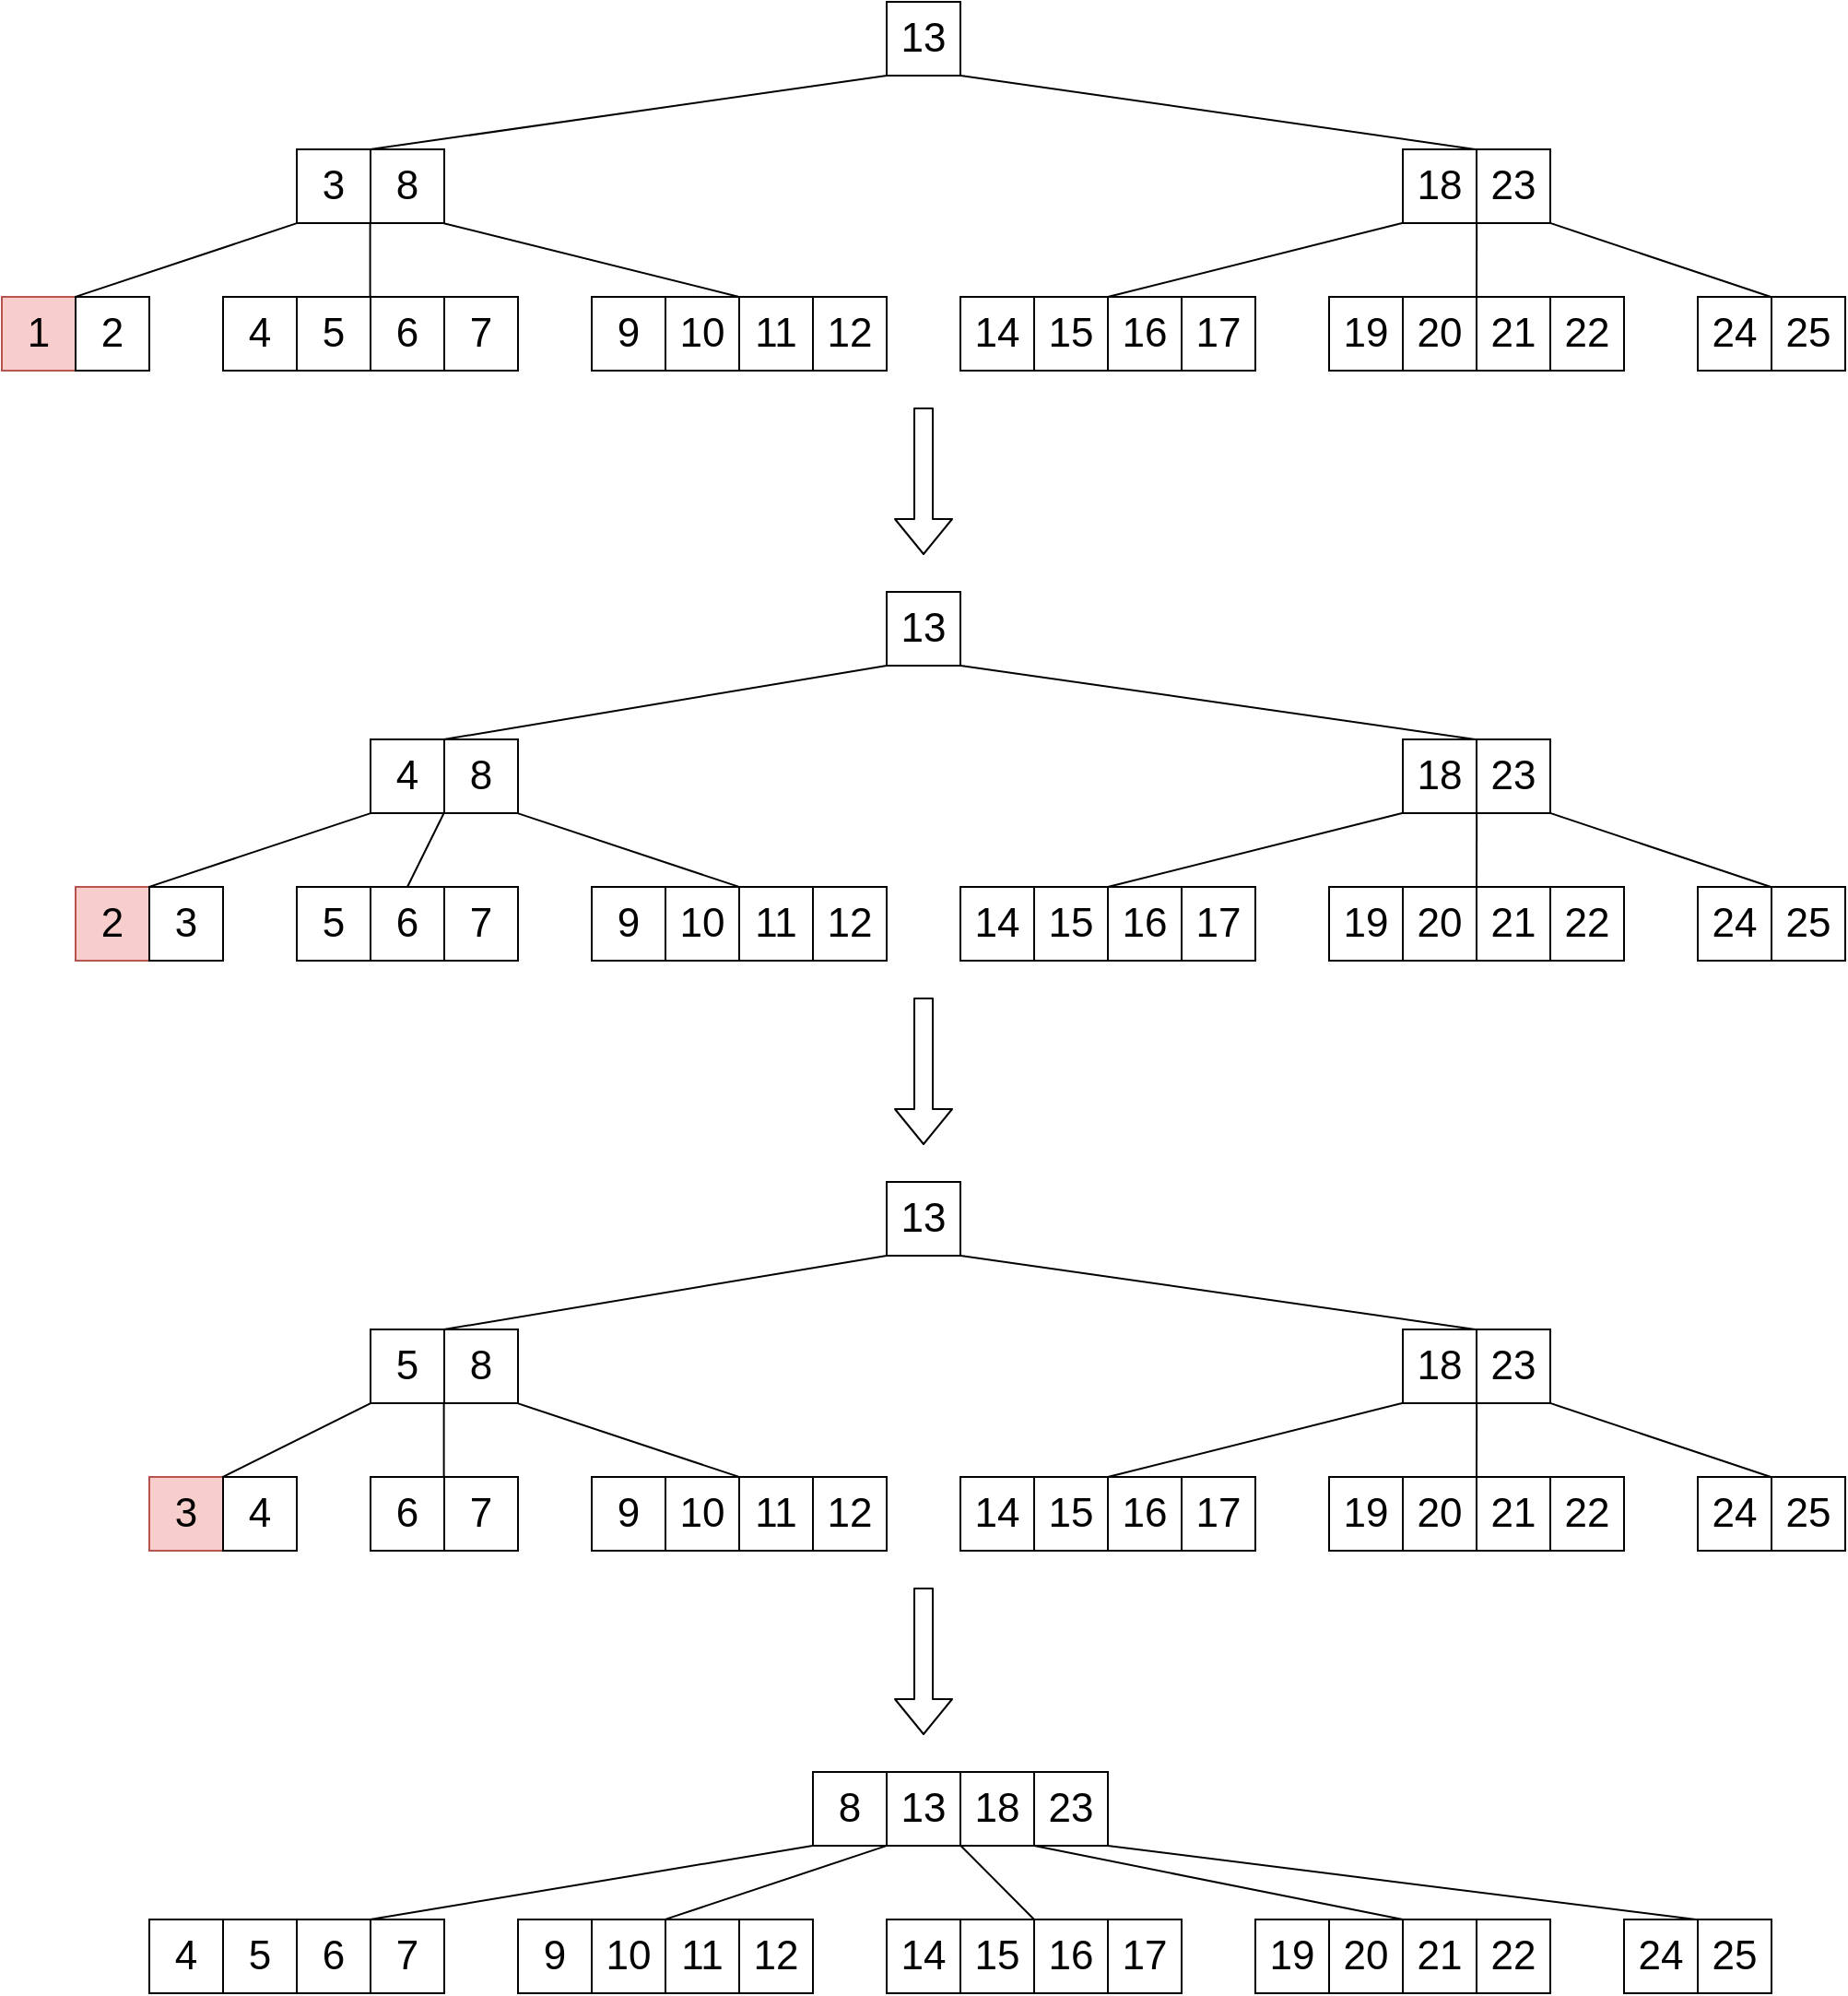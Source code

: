 <mxfile version="11.1.1" type="device"><diagram id="xiesb4GtusXQxuxbEkcg" name="第 1 页"><mxGraphModel dx="2844" dy="1668" grid="1" gridSize="10" guides="1" tooltips="1" connect="1" arrows="1" fold="1" page="1" pageScale="1" pageWidth="827" pageHeight="1169" math="0" shadow="0"><root><mxCell id="0"/><mxCell id="1" parent="0"/><mxCell id="ZgtNFw46YQcnRpKmjRMJ-2" value="13" style="whiteSpace=wrap;html=1;aspect=fixed;fontSize=22;" parent="1" vertex="1"><mxGeometry x="520" y="40" width="40" height="40" as="geometry"/></mxCell><mxCell id="ZgtNFw46YQcnRpKmjRMJ-5" value="3" style="whiteSpace=wrap;html=1;aspect=fixed;fontSize=22;" parent="1" vertex="1"><mxGeometry x="200" y="120" width="40" height="40" as="geometry"/></mxCell><mxCell id="ZgtNFw46YQcnRpKmjRMJ-6" value="8" style="whiteSpace=wrap;html=1;aspect=fixed;fontSize=22;" parent="1" vertex="1"><mxGeometry x="240" y="120" width="40" height="40" as="geometry"/></mxCell><mxCell id="ZgtNFw46YQcnRpKmjRMJ-7" value="18" style="whiteSpace=wrap;html=1;aspect=fixed;fontSize=22;" parent="1" vertex="1"><mxGeometry x="800" y="120" width="40" height="40" as="geometry"/></mxCell><mxCell id="ZgtNFw46YQcnRpKmjRMJ-8" value="23" style="whiteSpace=wrap;html=1;aspect=fixed;fontSize=22;" parent="1" vertex="1"><mxGeometry x="840" y="120" width="40" height="40" as="geometry"/></mxCell><mxCell id="ZgtNFw46YQcnRpKmjRMJ-9" value="1" style="whiteSpace=wrap;html=1;aspect=fixed;fontSize=22;fillColor=#f8cecc;strokeColor=#b85450;" parent="1" vertex="1"><mxGeometry x="40" y="200" width="40" height="40" as="geometry"/></mxCell><mxCell id="ZgtNFw46YQcnRpKmjRMJ-10" value="2" style="whiteSpace=wrap;html=1;aspect=fixed;fontSize=22;" parent="1" vertex="1"><mxGeometry x="80" y="200" width="40" height="40" as="geometry"/></mxCell><mxCell id="ZgtNFw46YQcnRpKmjRMJ-11" value="4" style="whiteSpace=wrap;html=1;aspect=fixed;fontSize=22;" parent="1" vertex="1"><mxGeometry x="160" y="200" width="40" height="40" as="geometry"/></mxCell><mxCell id="ZgtNFw46YQcnRpKmjRMJ-12" value="5" style="whiteSpace=wrap;html=1;aspect=fixed;fontSize=22;" parent="1" vertex="1"><mxGeometry x="200" y="200" width="40" height="40" as="geometry"/></mxCell><mxCell id="ZgtNFw46YQcnRpKmjRMJ-13" value="6" style="whiteSpace=wrap;html=1;aspect=fixed;fontSize=22;" parent="1" vertex="1"><mxGeometry x="240" y="200" width="40" height="40" as="geometry"/></mxCell><mxCell id="ZgtNFw46YQcnRpKmjRMJ-14" value="7" style="whiteSpace=wrap;html=1;aspect=fixed;fontSize=22;" parent="1" vertex="1"><mxGeometry x="280" y="200" width="40" height="40" as="geometry"/></mxCell><mxCell id="ZgtNFw46YQcnRpKmjRMJ-15" value="9" style="whiteSpace=wrap;html=1;aspect=fixed;fontSize=22;" parent="1" vertex="1"><mxGeometry x="360" y="200" width="40" height="40" as="geometry"/></mxCell><mxCell id="ZgtNFw46YQcnRpKmjRMJ-16" value="10" style="whiteSpace=wrap;html=1;aspect=fixed;fontSize=22;" parent="1" vertex="1"><mxGeometry x="400" y="200" width="40" height="40" as="geometry"/></mxCell><mxCell id="ZgtNFw46YQcnRpKmjRMJ-17" value="11" style="whiteSpace=wrap;html=1;aspect=fixed;fontSize=22;" parent="1" vertex="1"><mxGeometry x="440" y="200" width="40" height="40" as="geometry"/></mxCell><mxCell id="ZgtNFw46YQcnRpKmjRMJ-18" value="12" style="whiteSpace=wrap;html=1;aspect=fixed;fontSize=22;" parent="1" vertex="1"><mxGeometry x="480" y="200" width="40" height="40" as="geometry"/></mxCell><mxCell id="ZgtNFw46YQcnRpKmjRMJ-19" value="14" style="whiteSpace=wrap;html=1;aspect=fixed;fontSize=22;" parent="1" vertex="1"><mxGeometry x="560" y="200" width="40" height="40" as="geometry"/></mxCell><mxCell id="ZgtNFw46YQcnRpKmjRMJ-20" value="15" style="whiteSpace=wrap;html=1;aspect=fixed;fontSize=22;" parent="1" vertex="1"><mxGeometry x="600" y="200" width="40" height="40" as="geometry"/></mxCell><mxCell id="ZgtNFw46YQcnRpKmjRMJ-21" value="16" style="whiteSpace=wrap;html=1;aspect=fixed;fontSize=22;" parent="1" vertex="1"><mxGeometry x="640" y="200" width="40" height="40" as="geometry"/></mxCell><mxCell id="ZgtNFw46YQcnRpKmjRMJ-22" value="17" style="whiteSpace=wrap;html=1;aspect=fixed;fontSize=22;" parent="1" vertex="1"><mxGeometry x="680" y="200" width="40" height="40" as="geometry"/></mxCell><mxCell id="ZgtNFw46YQcnRpKmjRMJ-23" value="19" style="whiteSpace=wrap;html=1;aspect=fixed;fontSize=22;" parent="1" vertex="1"><mxGeometry x="760" y="200" width="40" height="40" as="geometry"/></mxCell><mxCell id="ZgtNFw46YQcnRpKmjRMJ-24" value="20" style="whiteSpace=wrap;html=1;aspect=fixed;fontSize=22;" parent="1" vertex="1"><mxGeometry x="800" y="200" width="40" height="40" as="geometry"/></mxCell><mxCell id="ZgtNFw46YQcnRpKmjRMJ-25" value="21" style="whiteSpace=wrap;html=1;aspect=fixed;fontSize=22;" parent="1" vertex="1"><mxGeometry x="840" y="200" width="40" height="40" as="geometry"/></mxCell><mxCell id="ZgtNFw46YQcnRpKmjRMJ-26" value="22" style="whiteSpace=wrap;html=1;aspect=fixed;fontSize=22;" parent="1" vertex="1"><mxGeometry x="880" y="200" width="40" height="40" as="geometry"/></mxCell><mxCell id="ZgtNFw46YQcnRpKmjRMJ-27" value="24" style="whiteSpace=wrap;html=1;aspect=fixed;fontSize=22;" parent="1" vertex="1"><mxGeometry x="960" y="200" width="40" height="40" as="geometry"/></mxCell><mxCell id="ZgtNFw46YQcnRpKmjRMJ-28" value="25" style="whiteSpace=wrap;html=1;aspect=fixed;fontSize=22;" parent="1" vertex="1"><mxGeometry x="1000" y="200" width="40" height="40" as="geometry"/></mxCell><mxCell id="ZgtNFw46YQcnRpKmjRMJ-29" value="" style="endArrow=none;html=1;fontSize=22;exitX=0;exitY=-0.002;exitDx=0;exitDy=0;exitPerimeter=0;entryX=0;entryY=1.002;entryDx=0;entryDy=0;entryPerimeter=0;" parent="1" source="ZgtNFw46YQcnRpKmjRMJ-10" target="ZgtNFw46YQcnRpKmjRMJ-5" edge="1"><mxGeometry width="50" height="50" relative="1" as="geometry"><mxPoint x="40" y="310" as="sourcePoint"/><mxPoint x="200" y="170" as="targetPoint"/></mxGeometry></mxCell><mxCell id="ZgtNFw46YQcnRpKmjRMJ-30" value="" style="endArrow=none;html=1;fontSize=22;entryX=-0.005;entryY=1;entryDx=0;entryDy=0;entryPerimeter=0;exitX=0.995;exitY=0;exitDx=0;exitDy=0;exitPerimeter=0;" parent="1" source="ZgtNFw46YQcnRpKmjRMJ-12" target="ZgtNFw46YQcnRpKmjRMJ-6" edge="1"><mxGeometry width="50" height="50" relative="1" as="geometry"><mxPoint x="240" y="190" as="sourcePoint"/><mxPoint x="241" y="170" as="targetPoint"/></mxGeometry></mxCell><mxCell id="ZgtNFw46YQcnRpKmjRMJ-31" value="" style="endArrow=none;html=1;fontSize=22;entryX=0.995;entryY=1.002;entryDx=0;entryDy=0;entryPerimeter=0;exitX=-0.003;exitY=-0.001;exitDx=0;exitDy=0;exitPerimeter=0;" parent="1" source="ZgtNFw46YQcnRpKmjRMJ-17" target="ZgtNFw46YQcnRpKmjRMJ-6" edge="1"><mxGeometry width="50" height="50" relative="1" as="geometry"><mxPoint x="420" y="190" as="sourcePoint"/><mxPoint x="249.8" y="170" as="targetPoint"/></mxGeometry></mxCell><mxCell id="ZgtNFw46YQcnRpKmjRMJ-32" value="" style="endArrow=none;html=1;fontSize=22;entryX=0;entryY=0;entryDx=0;entryDy=0;entryPerimeter=0;exitX=0.002;exitY=0.996;exitDx=0;exitDy=0;exitPerimeter=0;" parent="1" source="ZgtNFw46YQcnRpKmjRMJ-7" target="ZgtNFw46YQcnRpKmjRMJ-21" edge="1"><mxGeometry width="50" height="50" relative="1" as="geometry"><mxPoint x="789.88" y="169.96" as="sourcePoint"/><mxPoint x="629.8" y="130.08" as="targetPoint"/></mxGeometry></mxCell><mxCell id="ZgtNFw46YQcnRpKmjRMJ-33" value="" style="endArrow=none;html=1;fontSize=22;exitX=0.002;exitY=1.001;exitDx=0;exitDy=0;exitPerimeter=0;entryX=0;entryY=0;entryDx=0;entryDy=0;entryPerimeter=0;" parent="1" source="ZgtNFw46YQcnRpKmjRMJ-8" target="ZgtNFw46YQcnRpKmjRMJ-25" edge="1"><mxGeometry width="50" height="50" relative="1" as="geometry"><mxPoint x="810.08" y="169.84" as="sourcePoint"/><mxPoint x="840" y="190" as="targetPoint"/></mxGeometry></mxCell><mxCell id="ZgtNFw46YQcnRpKmjRMJ-34" value="" style="endArrow=none;html=1;fontSize=22;exitX=0.997;exitY=0.999;exitDx=0;exitDy=0;exitPerimeter=0;entryX=0;entryY=0.004;entryDx=0;entryDy=0;entryPerimeter=0;" parent="1" source="ZgtNFw46YQcnRpKmjRMJ-8" target="ZgtNFw46YQcnRpKmjRMJ-28" edge="1"><mxGeometry width="50" height="50" relative="1" as="geometry"><mxPoint x="850.08" y="170.04" as="sourcePoint"/><mxPoint x="850" y="210" as="targetPoint"/></mxGeometry></mxCell><mxCell id="ZgtNFw46YQcnRpKmjRMJ-35" value="" style="endArrow=none;html=1;fontSize=22;exitX=0;exitY=1;exitDx=0;exitDy=0;exitPerimeter=0;entryX=0.995;entryY=0.001;entryDx=0;entryDy=0;entryPerimeter=0;" parent="1" source="ZgtNFw46YQcnRpKmjRMJ-2" target="ZgtNFw46YQcnRpKmjRMJ-5" edge="1"><mxGeometry width="50" height="50" relative="1" as="geometry"><mxPoint x="449.88" y="209.96" as="sourcePoint"/><mxPoint x="289.8" y="170.08" as="targetPoint"/></mxGeometry></mxCell><mxCell id="ZgtNFw46YQcnRpKmjRMJ-36" value="" style="endArrow=none;html=1;fontSize=22;exitX=1.003;exitY=0.999;exitDx=0;exitDy=0;exitPerimeter=0;entryX=0.002;entryY=0.002;entryDx=0;entryDy=0;entryPerimeter=0;" parent="1" source="ZgtNFw46YQcnRpKmjRMJ-2" target="ZgtNFw46YQcnRpKmjRMJ-8" edge="1"><mxGeometry width="50" height="50" relative="1" as="geometry"><mxPoint x="558" y="90" as="sourcePoint"/><mxPoint x="830" y="110" as="targetPoint"/></mxGeometry></mxCell><mxCell id="-k4j3SsSm9F_CKxXc0pG-1" value="" style="shape=flexArrow;endArrow=classic;html=1;" edge="1" parent="1"><mxGeometry width="50" height="50" relative="1" as="geometry"><mxPoint x="540" y="260" as="sourcePoint"/><mxPoint x="540" y="340" as="targetPoint"/></mxGeometry></mxCell><mxCell id="-k4j3SsSm9F_CKxXc0pG-2" value="13" style="whiteSpace=wrap;html=1;aspect=fixed;fontSize=22;" vertex="1" parent="1"><mxGeometry x="520" y="360" width="40" height="40" as="geometry"/></mxCell><mxCell id="-k4j3SsSm9F_CKxXc0pG-3" value="4" style="whiteSpace=wrap;html=1;aspect=fixed;fontSize=22;" vertex="1" parent="1"><mxGeometry x="240" y="440" width="40" height="40" as="geometry"/></mxCell><mxCell id="-k4j3SsSm9F_CKxXc0pG-4" value="8" style="whiteSpace=wrap;html=1;aspect=fixed;fontSize=22;" vertex="1" parent="1"><mxGeometry x="280" y="440" width="40" height="40" as="geometry"/></mxCell><mxCell id="-k4j3SsSm9F_CKxXc0pG-5" value="18" style="whiteSpace=wrap;html=1;aspect=fixed;fontSize=22;" vertex="1" parent="1"><mxGeometry x="800" y="440" width="40" height="40" as="geometry"/></mxCell><mxCell id="-k4j3SsSm9F_CKxXc0pG-6" value="23" style="whiteSpace=wrap;html=1;aspect=fixed;fontSize=22;" vertex="1" parent="1"><mxGeometry x="840" y="440" width="40" height="40" as="geometry"/></mxCell><mxCell id="-k4j3SsSm9F_CKxXc0pG-7" value="2" style="whiteSpace=wrap;html=1;aspect=fixed;fontSize=22;fillColor=#f8cecc;strokeColor=#b85450;" vertex="1" parent="1"><mxGeometry x="80" y="520" width="40" height="40" as="geometry"/></mxCell><mxCell id="-k4j3SsSm9F_CKxXc0pG-8" value="3" style="whiteSpace=wrap;html=1;aspect=fixed;fontSize=22;" vertex="1" parent="1"><mxGeometry x="120" y="520" width="40" height="40" as="geometry"/></mxCell><mxCell id="-k4j3SsSm9F_CKxXc0pG-10" value="5" style="whiteSpace=wrap;html=1;aspect=fixed;fontSize=22;" vertex="1" parent="1"><mxGeometry x="200" y="520" width="40" height="40" as="geometry"/></mxCell><mxCell id="-k4j3SsSm9F_CKxXc0pG-11" value="6" style="whiteSpace=wrap;html=1;aspect=fixed;fontSize=22;" vertex="1" parent="1"><mxGeometry x="240" y="520" width="40" height="40" as="geometry"/></mxCell><mxCell id="-k4j3SsSm9F_CKxXc0pG-12" value="7" style="whiteSpace=wrap;html=1;aspect=fixed;fontSize=22;" vertex="1" parent="1"><mxGeometry x="280" y="520" width="40" height="40" as="geometry"/></mxCell><mxCell id="-k4j3SsSm9F_CKxXc0pG-13" value="9" style="whiteSpace=wrap;html=1;aspect=fixed;fontSize=22;" vertex="1" parent="1"><mxGeometry x="360" y="520" width="40" height="40" as="geometry"/></mxCell><mxCell id="-k4j3SsSm9F_CKxXc0pG-14" value="10" style="whiteSpace=wrap;html=1;aspect=fixed;fontSize=22;" vertex="1" parent="1"><mxGeometry x="400" y="520" width="40" height="40" as="geometry"/></mxCell><mxCell id="-k4j3SsSm9F_CKxXc0pG-15" value="11" style="whiteSpace=wrap;html=1;aspect=fixed;fontSize=22;" vertex="1" parent="1"><mxGeometry x="440" y="520" width="40" height="40" as="geometry"/></mxCell><mxCell id="-k4j3SsSm9F_CKxXc0pG-16" value="12" style="whiteSpace=wrap;html=1;aspect=fixed;fontSize=22;" vertex="1" parent="1"><mxGeometry x="480" y="520" width="40" height="40" as="geometry"/></mxCell><mxCell id="-k4j3SsSm9F_CKxXc0pG-17" value="14" style="whiteSpace=wrap;html=1;aspect=fixed;fontSize=22;" vertex="1" parent="1"><mxGeometry x="560" y="520" width="40" height="40" as="geometry"/></mxCell><mxCell id="-k4j3SsSm9F_CKxXc0pG-18" value="15" style="whiteSpace=wrap;html=1;aspect=fixed;fontSize=22;" vertex="1" parent="1"><mxGeometry x="600" y="520" width="40" height="40" as="geometry"/></mxCell><mxCell id="-k4j3SsSm9F_CKxXc0pG-19" value="16" style="whiteSpace=wrap;html=1;aspect=fixed;fontSize=22;" vertex="1" parent="1"><mxGeometry x="640" y="520" width="40" height="40" as="geometry"/></mxCell><mxCell id="-k4j3SsSm9F_CKxXc0pG-20" value="17" style="whiteSpace=wrap;html=1;aspect=fixed;fontSize=22;" vertex="1" parent="1"><mxGeometry x="680" y="520" width="40" height="40" as="geometry"/></mxCell><mxCell id="-k4j3SsSm9F_CKxXc0pG-21" value="19" style="whiteSpace=wrap;html=1;aspect=fixed;fontSize=22;" vertex="1" parent="1"><mxGeometry x="760" y="520" width="40" height="40" as="geometry"/></mxCell><mxCell id="-k4j3SsSm9F_CKxXc0pG-22" value="20" style="whiteSpace=wrap;html=1;aspect=fixed;fontSize=22;" vertex="1" parent="1"><mxGeometry x="800" y="520" width="40" height="40" as="geometry"/></mxCell><mxCell id="-k4j3SsSm9F_CKxXc0pG-23" value="21" style="whiteSpace=wrap;html=1;aspect=fixed;fontSize=22;" vertex="1" parent="1"><mxGeometry x="840" y="520" width="40" height="40" as="geometry"/></mxCell><mxCell id="-k4j3SsSm9F_CKxXc0pG-24" value="22" style="whiteSpace=wrap;html=1;aspect=fixed;fontSize=22;" vertex="1" parent="1"><mxGeometry x="880" y="520" width="40" height="40" as="geometry"/></mxCell><mxCell id="-k4j3SsSm9F_CKxXc0pG-25" value="24" style="whiteSpace=wrap;html=1;aspect=fixed;fontSize=22;" vertex="1" parent="1"><mxGeometry x="960" y="520" width="40" height="40" as="geometry"/></mxCell><mxCell id="-k4j3SsSm9F_CKxXc0pG-26" value="25" style="whiteSpace=wrap;html=1;aspect=fixed;fontSize=22;" vertex="1" parent="1"><mxGeometry x="1000" y="520" width="40" height="40" as="geometry"/></mxCell><mxCell id="-k4j3SsSm9F_CKxXc0pG-27" value="" style="endArrow=none;html=1;fontSize=22;exitX=0;exitY=-0.002;exitDx=0;exitDy=0;exitPerimeter=0;entryX=0;entryY=1.002;entryDx=0;entryDy=0;entryPerimeter=0;" edge="1" source="-k4j3SsSm9F_CKxXc0pG-8" target="-k4j3SsSm9F_CKxXc0pG-3" parent="1"><mxGeometry width="50" height="50" relative="1" as="geometry"><mxPoint x="80" y="630" as="sourcePoint"/><mxPoint x="240" y="490" as="targetPoint"/></mxGeometry></mxCell><mxCell id="-k4j3SsSm9F_CKxXc0pG-28" value="" style="endArrow=none;html=1;fontSize=22;entryX=-0.005;entryY=1;entryDx=0;entryDy=0;entryPerimeter=0;exitX=0.5;exitY=0;exitDx=0;exitDy=0;" edge="1" source="-k4j3SsSm9F_CKxXc0pG-11" target="-k4j3SsSm9F_CKxXc0pG-4" parent="1"><mxGeometry width="50" height="50" relative="1" as="geometry"><mxPoint x="280" y="510" as="sourcePoint"/><mxPoint x="281" y="490" as="targetPoint"/></mxGeometry></mxCell><mxCell id="-k4j3SsSm9F_CKxXc0pG-29" value="" style="endArrow=none;html=1;fontSize=22;entryX=0.995;entryY=1.002;entryDx=0;entryDy=0;entryPerimeter=0;exitX=-0.003;exitY=-0.001;exitDx=0;exitDy=0;exitPerimeter=0;" edge="1" source="-k4j3SsSm9F_CKxXc0pG-15" target="-k4j3SsSm9F_CKxXc0pG-4" parent="1"><mxGeometry width="50" height="50" relative="1" as="geometry"><mxPoint x="460" y="510" as="sourcePoint"/><mxPoint x="289.8" y="490" as="targetPoint"/></mxGeometry></mxCell><mxCell id="-k4j3SsSm9F_CKxXc0pG-30" value="" style="endArrow=none;html=1;fontSize=22;entryX=0;entryY=0;entryDx=0;entryDy=0;entryPerimeter=0;exitX=0.002;exitY=0.996;exitDx=0;exitDy=0;exitPerimeter=0;" edge="1" source="-k4j3SsSm9F_CKxXc0pG-5" target="-k4j3SsSm9F_CKxXc0pG-19" parent="1"><mxGeometry width="50" height="50" relative="1" as="geometry"><mxPoint x="789.88" y="489.96" as="sourcePoint"/><mxPoint x="629.8" y="450.08" as="targetPoint"/></mxGeometry></mxCell><mxCell id="-k4j3SsSm9F_CKxXc0pG-31" value="" style="endArrow=none;html=1;fontSize=22;exitX=0.002;exitY=1.001;exitDx=0;exitDy=0;exitPerimeter=0;entryX=0;entryY=0;entryDx=0;entryDy=0;entryPerimeter=0;" edge="1" source="-k4j3SsSm9F_CKxXc0pG-6" target="-k4j3SsSm9F_CKxXc0pG-23" parent="1"><mxGeometry width="50" height="50" relative="1" as="geometry"><mxPoint x="810.08" y="489.84" as="sourcePoint"/><mxPoint x="840" y="510" as="targetPoint"/></mxGeometry></mxCell><mxCell id="-k4j3SsSm9F_CKxXc0pG-32" value="" style="endArrow=none;html=1;fontSize=22;exitX=0.997;exitY=0.999;exitDx=0;exitDy=0;exitPerimeter=0;entryX=0;entryY=0.004;entryDx=0;entryDy=0;entryPerimeter=0;" edge="1" source="-k4j3SsSm9F_CKxXc0pG-6" target="-k4j3SsSm9F_CKxXc0pG-26" parent="1"><mxGeometry width="50" height="50" relative="1" as="geometry"><mxPoint x="850.08" y="490.04" as="sourcePoint"/><mxPoint x="850" y="530" as="targetPoint"/></mxGeometry></mxCell><mxCell id="-k4j3SsSm9F_CKxXc0pG-33" value="" style="endArrow=none;html=1;fontSize=22;exitX=0;exitY=1;exitDx=0;exitDy=0;exitPerimeter=0;entryX=0.995;entryY=0.001;entryDx=0;entryDy=0;entryPerimeter=0;" edge="1" source="-k4j3SsSm9F_CKxXc0pG-2" target="-k4j3SsSm9F_CKxXc0pG-3" parent="1"><mxGeometry width="50" height="50" relative="1" as="geometry"><mxPoint x="449.88" y="529.96" as="sourcePoint"/><mxPoint x="289.8" y="490.08" as="targetPoint"/></mxGeometry></mxCell><mxCell id="-k4j3SsSm9F_CKxXc0pG-34" value="" style="endArrow=none;html=1;fontSize=22;exitX=1.003;exitY=0.999;exitDx=0;exitDy=0;exitPerimeter=0;entryX=0.002;entryY=0.002;entryDx=0;entryDy=0;entryPerimeter=0;" edge="1" source="-k4j3SsSm9F_CKxXc0pG-2" target="-k4j3SsSm9F_CKxXc0pG-6" parent="1"><mxGeometry width="50" height="50" relative="1" as="geometry"><mxPoint x="558" y="410" as="sourcePoint"/><mxPoint x="830" y="430" as="targetPoint"/></mxGeometry></mxCell><mxCell id="-k4j3SsSm9F_CKxXc0pG-36" value="" style="shape=flexArrow;endArrow=classic;html=1;" edge="1" parent="1"><mxGeometry width="50" height="50" relative="1" as="geometry"><mxPoint x="540" y="580" as="sourcePoint"/><mxPoint x="540" y="660" as="targetPoint"/></mxGeometry></mxCell><mxCell id="-k4j3SsSm9F_CKxXc0pG-37" value="13" style="whiteSpace=wrap;html=1;aspect=fixed;fontSize=22;" vertex="1" parent="1"><mxGeometry x="520" y="680" width="40" height="40" as="geometry"/></mxCell><mxCell id="-k4j3SsSm9F_CKxXc0pG-38" value="5" style="whiteSpace=wrap;html=1;aspect=fixed;fontSize=22;" vertex="1" parent="1"><mxGeometry x="240" y="760" width="40" height="40" as="geometry"/></mxCell><mxCell id="-k4j3SsSm9F_CKxXc0pG-39" value="8" style="whiteSpace=wrap;html=1;aspect=fixed;fontSize=22;" vertex="1" parent="1"><mxGeometry x="280" y="760" width="40" height="40" as="geometry"/></mxCell><mxCell id="-k4j3SsSm9F_CKxXc0pG-40" value="18" style="whiteSpace=wrap;html=1;aspect=fixed;fontSize=22;" vertex="1" parent="1"><mxGeometry x="800" y="760" width="40" height="40" as="geometry"/></mxCell><mxCell id="-k4j3SsSm9F_CKxXc0pG-41" value="23" style="whiteSpace=wrap;html=1;aspect=fixed;fontSize=22;" vertex="1" parent="1"><mxGeometry x="840" y="760" width="40" height="40" as="geometry"/></mxCell><mxCell id="-k4j3SsSm9F_CKxXc0pG-42" value="3" style="whiteSpace=wrap;html=1;aspect=fixed;fontSize=22;fillColor=#f8cecc;strokeColor=#b85450;" vertex="1" parent="1"><mxGeometry x="120" y="840" width="40" height="40" as="geometry"/></mxCell><mxCell id="-k4j3SsSm9F_CKxXc0pG-43" value="4" style="whiteSpace=wrap;html=1;aspect=fixed;fontSize=22;" vertex="1" parent="1"><mxGeometry x="160" y="840" width="40" height="40" as="geometry"/></mxCell><mxCell id="-k4j3SsSm9F_CKxXc0pG-45" value="6" style="whiteSpace=wrap;html=1;aspect=fixed;fontSize=22;" vertex="1" parent="1"><mxGeometry x="240" y="840" width="40" height="40" as="geometry"/></mxCell><mxCell id="-k4j3SsSm9F_CKxXc0pG-46" value="7" style="whiteSpace=wrap;html=1;aspect=fixed;fontSize=22;" vertex="1" parent="1"><mxGeometry x="280" y="840" width="40" height="40" as="geometry"/></mxCell><mxCell id="-k4j3SsSm9F_CKxXc0pG-47" value="9" style="whiteSpace=wrap;html=1;aspect=fixed;fontSize=22;" vertex="1" parent="1"><mxGeometry x="360" y="840" width="40" height="40" as="geometry"/></mxCell><mxCell id="-k4j3SsSm9F_CKxXc0pG-48" value="10" style="whiteSpace=wrap;html=1;aspect=fixed;fontSize=22;" vertex="1" parent="1"><mxGeometry x="400" y="840" width="40" height="40" as="geometry"/></mxCell><mxCell id="-k4j3SsSm9F_CKxXc0pG-49" value="11" style="whiteSpace=wrap;html=1;aspect=fixed;fontSize=22;" vertex="1" parent="1"><mxGeometry x="440" y="840" width="40" height="40" as="geometry"/></mxCell><mxCell id="-k4j3SsSm9F_CKxXc0pG-50" value="12" style="whiteSpace=wrap;html=1;aspect=fixed;fontSize=22;" vertex="1" parent="1"><mxGeometry x="480" y="840" width="40" height="40" as="geometry"/></mxCell><mxCell id="-k4j3SsSm9F_CKxXc0pG-51" value="14" style="whiteSpace=wrap;html=1;aspect=fixed;fontSize=22;" vertex="1" parent="1"><mxGeometry x="560" y="840" width="40" height="40" as="geometry"/></mxCell><mxCell id="-k4j3SsSm9F_CKxXc0pG-52" value="15" style="whiteSpace=wrap;html=1;aspect=fixed;fontSize=22;" vertex="1" parent="1"><mxGeometry x="600" y="840" width="40" height="40" as="geometry"/></mxCell><mxCell id="-k4j3SsSm9F_CKxXc0pG-53" value="16" style="whiteSpace=wrap;html=1;aspect=fixed;fontSize=22;" vertex="1" parent="1"><mxGeometry x="640" y="840" width="40" height="40" as="geometry"/></mxCell><mxCell id="-k4j3SsSm9F_CKxXc0pG-54" value="17" style="whiteSpace=wrap;html=1;aspect=fixed;fontSize=22;" vertex="1" parent="1"><mxGeometry x="680" y="840" width="40" height="40" as="geometry"/></mxCell><mxCell id="-k4j3SsSm9F_CKxXc0pG-55" value="19" style="whiteSpace=wrap;html=1;aspect=fixed;fontSize=22;" vertex="1" parent="1"><mxGeometry x="760" y="840" width="40" height="40" as="geometry"/></mxCell><mxCell id="-k4j3SsSm9F_CKxXc0pG-56" value="20" style="whiteSpace=wrap;html=1;aspect=fixed;fontSize=22;" vertex="1" parent="1"><mxGeometry x="800" y="840" width="40" height="40" as="geometry"/></mxCell><mxCell id="-k4j3SsSm9F_CKxXc0pG-57" value="21" style="whiteSpace=wrap;html=1;aspect=fixed;fontSize=22;" vertex="1" parent="1"><mxGeometry x="840" y="840" width="40" height="40" as="geometry"/></mxCell><mxCell id="-k4j3SsSm9F_CKxXc0pG-58" value="22" style="whiteSpace=wrap;html=1;aspect=fixed;fontSize=22;" vertex="1" parent="1"><mxGeometry x="880" y="840" width="40" height="40" as="geometry"/></mxCell><mxCell id="-k4j3SsSm9F_CKxXc0pG-59" value="24" style="whiteSpace=wrap;html=1;aspect=fixed;fontSize=22;" vertex="1" parent="1"><mxGeometry x="960" y="840" width="40" height="40" as="geometry"/></mxCell><mxCell id="-k4j3SsSm9F_CKxXc0pG-60" value="25" style="whiteSpace=wrap;html=1;aspect=fixed;fontSize=22;" vertex="1" parent="1"><mxGeometry x="1000" y="840" width="40" height="40" as="geometry"/></mxCell><mxCell id="-k4j3SsSm9F_CKxXc0pG-61" value="" style="endArrow=none;html=1;fontSize=22;exitX=0;exitY=-0.002;exitDx=0;exitDy=0;exitPerimeter=0;entryX=0;entryY=1.002;entryDx=0;entryDy=0;entryPerimeter=0;" edge="1" source="-k4j3SsSm9F_CKxXc0pG-43" target="-k4j3SsSm9F_CKxXc0pG-38" parent="1"><mxGeometry width="50" height="50" relative="1" as="geometry"><mxPoint x="80" y="950" as="sourcePoint"/><mxPoint x="240" y="810" as="targetPoint"/></mxGeometry></mxCell><mxCell id="-k4j3SsSm9F_CKxXc0pG-62" value="" style="endArrow=none;html=1;fontSize=22;entryX=-0.005;entryY=1;entryDx=0;entryDy=0;entryPerimeter=0;exitX=0.995;exitY=0;exitDx=0;exitDy=0;exitPerimeter=0;" edge="1" source="-k4j3SsSm9F_CKxXc0pG-45" target="-k4j3SsSm9F_CKxXc0pG-39" parent="1"><mxGeometry width="50" height="50" relative="1" as="geometry"><mxPoint x="280" y="830" as="sourcePoint"/><mxPoint x="281" y="810" as="targetPoint"/></mxGeometry></mxCell><mxCell id="-k4j3SsSm9F_CKxXc0pG-63" value="" style="endArrow=none;html=1;fontSize=22;entryX=0.995;entryY=1.002;entryDx=0;entryDy=0;entryPerimeter=0;exitX=-0.003;exitY=-0.001;exitDx=0;exitDy=0;exitPerimeter=0;" edge="1" source="-k4j3SsSm9F_CKxXc0pG-49" target="-k4j3SsSm9F_CKxXc0pG-39" parent="1"><mxGeometry width="50" height="50" relative="1" as="geometry"><mxPoint x="460" y="830" as="sourcePoint"/><mxPoint x="289.8" y="810" as="targetPoint"/></mxGeometry></mxCell><mxCell id="-k4j3SsSm9F_CKxXc0pG-64" value="" style="endArrow=none;html=1;fontSize=22;entryX=0;entryY=0;entryDx=0;entryDy=0;entryPerimeter=0;exitX=0.002;exitY=0.996;exitDx=0;exitDy=0;exitPerimeter=0;" edge="1" source="-k4j3SsSm9F_CKxXc0pG-40" target="-k4j3SsSm9F_CKxXc0pG-53" parent="1"><mxGeometry width="50" height="50" relative="1" as="geometry"><mxPoint x="789.88" y="809.96" as="sourcePoint"/><mxPoint x="629.8" y="770.08" as="targetPoint"/></mxGeometry></mxCell><mxCell id="-k4j3SsSm9F_CKxXc0pG-65" value="" style="endArrow=none;html=1;fontSize=22;exitX=0.002;exitY=1.001;exitDx=0;exitDy=0;exitPerimeter=0;entryX=0;entryY=0;entryDx=0;entryDy=0;entryPerimeter=0;" edge="1" source="-k4j3SsSm9F_CKxXc0pG-41" target="-k4j3SsSm9F_CKxXc0pG-57" parent="1"><mxGeometry width="50" height="50" relative="1" as="geometry"><mxPoint x="810.08" y="809.84" as="sourcePoint"/><mxPoint x="840" y="830" as="targetPoint"/></mxGeometry></mxCell><mxCell id="-k4j3SsSm9F_CKxXc0pG-66" value="" style="endArrow=none;html=1;fontSize=22;exitX=0.997;exitY=0.999;exitDx=0;exitDy=0;exitPerimeter=0;entryX=0;entryY=0.004;entryDx=0;entryDy=0;entryPerimeter=0;" edge="1" source="-k4j3SsSm9F_CKxXc0pG-41" target="-k4j3SsSm9F_CKxXc0pG-60" parent="1"><mxGeometry width="50" height="50" relative="1" as="geometry"><mxPoint x="850.08" y="810.04" as="sourcePoint"/><mxPoint x="850" y="850" as="targetPoint"/></mxGeometry></mxCell><mxCell id="-k4j3SsSm9F_CKxXc0pG-67" value="" style="endArrow=none;html=1;fontSize=22;exitX=0;exitY=1;exitDx=0;exitDy=0;exitPerimeter=0;entryX=0.995;entryY=0.001;entryDx=0;entryDy=0;entryPerimeter=0;" edge="1" source="-k4j3SsSm9F_CKxXc0pG-37" target="-k4j3SsSm9F_CKxXc0pG-38" parent="1"><mxGeometry width="50" height="50" relative="1" as="geometry"><mxPoint x="449.88" y="849.96" as="sourcePoint"/><mxPoint x="289.8" y="810.08" as="targetPoint"/></mxGeometry></mxCell><mxCell id="-k4j3SsSm9F_CKxXc0pG-68" value="" style="endArrow=none;html=1;fontSize=22;exitX=1.003;exitY=0.999;exitDx=0;exitDy=0;exitPerimeter=0;entryX=0.002;entryY=0.002;entryDx=0;entryDy=0;entryPerimeter=0;" edge="1" source="-k4j3SsSm9F_CKxXc0pG-37" target="-k4j3SsSm9F_CKxXc0pG-41" parent="1"><mxGeometry width="50" height="50" relative="1" as="geometry"><mxPoint x="558" y="730" as="sourcePoint"/><mxPoint x="830" y="750" as="targetPoint"/></mxGeometry></mxCell><mxCell id="-k4j3SsSm9F_CKxXc0pG-69" value="" style="shape=flexArrow;endArrow=classic;html=1;" edge="1" parent="1"><mxGeometry width="50" height="50" relative="1" as="geometry"><mxPoint x="540" y="900" as="sourcePoint"/><mxPoint x="540" y="980" as="targetPoint"/></mxGeometry></mxCell><mxCell id="-k4j3SsSm9F_CKxXc0pG-70" value="13" style="whiteSpace=wrap;html=1;aspect=fixed;fontSize=22;" vertex="1" parent="1"><mxGeometry x="520" y="1000" width="40" height="40" as="geometry"/></mxCell><mxCell id="-k4j3SsSm9F_CKxXc0pG-71" value="5" style="whiteSpace=wrap;html=1;aspect=fixed;fontSize=22;" vertex="1" parent="1"><mxGeometry x="160" y="1080" width="40" height="40" as="geometry"/></mxCell><mxCell id="-k4j3SsSm9F_CKxXc0pG-72" value="8" style="whiteSpace=wrap;html=1;aspect=fixed;fontSize=22;" vertex="1" parent="1"><mxGeometry x="480" y="1000" width="40" height="40" as="geometry"/></mxCell><mxCell id="-k4j3SsSm9F_CKxXc0pG-73" value="18" style="whiteSpace=wrap;html=1;aspect=fixed;fontSize=22;" vertex="1" parent="1"><mxGeometry x="560" y="1000" width="40" height="40" as="geometry"/></mxCell><mxCell id="-k4j3SsSm9F_CKxXc0pG-74" value="23" style="whiteSpace=wrap;html=1;aspect=fixed;fontSize=22;" vertex="1" parent="1"><mxGeometry x="600" y="1000" width="40" height="40" as="geometry"/></mxCell><mxCell id="-k4j3SsSm9F_CKxXc0pG-76" value="4" style="whiteSpace=wrap;html=1;aspect=fixed;fontSize=22;" vertex="1" parent="1"><mxGeometry x="120" y="1080" width="40" height="40" as="geometry"/></mxCell><mxCell id="-k4j3SsSm9F_CKxXc0pG-77" value="6" style="whiteSpace=wrap;html=1;aspect=fixed;fontSize=22;" vertex="1" parent="1"><mxGeometry x="200" y="1080" width="40" height="40" as="geometry"/></mxCell><mxCell id="-k4j3SsSm9F_CKxXc0pG-78" value="7" style="whiteSpace=wrap;html=1;aspect=fixed;fontSize=22;" vertex="1" parent="1"><mxGeometry x="240" y="1080" width="40" height="40" as="geometry"/></mxCell><mxCell id="-k4j3SsSm9F_CKxXc0pG-79" value="9" style="whiteSpace=wrap;html=1;aspect=fixed;fontSize=22;" vertex="1" parent="1"><mxGeometry x="320" y="1080" width="40" height="40" as="geometry"/></mxCell><mxCell id="-k4j3SsSm9F_CKxXc0pG-80" value="10" style="whiteSpace=wrap;html=1;aspect=fixed;fontSize=22;" vertex="1" parent="1"><mxGeometry x="360" y="1080" width="40" height="40" as="geometry"/></mxCell><mxCell id="-k4j3SsSm9F_CKxXc0pG-81" value="11" style="whiteSpace=wrap;html=1;aspect=fixed;fontSize=22;" vertex="1" parent="1"><mxGeometry x="400" y="1080" width="40" height="40" as="geometry"/></mxCell><mxCell id="-k4j3SsSm9F_CKxXc0pG-82" value="12" style="whiteSpace=wrap;html=1;aspect=fixed;fontSize=22;" vertex="1" parent="1"><mxGeometry x="440" y="1080" width="40" height="40" as="geometry"/></mxCell><mxCell id="-k4j3SsSm9F_CKxXc0pG-83" value="14" style="whiteSpace=wrap;html=1;aspect=fixed;fontSize=22;" vertex="1" parent="1"><mxGeometry x="520" y="1080" width="40" height="40" as="geometry"/></mxCell><mxCell id="-k4j3SsSm9F_CKxXc0pG-84" value="15" style="whiteSpace=wrap;html=1;aspect=fixed;fontSize=22;" vertex="1" parent="1"><mxGeometry x="560" y="1080" width="40" height="40" as="geometry"/></mxCell><mxCell id="-k4j3SsSm9F_CKxXc0pG-85" value="16" style="whiteSpace=wrap;html=1;aspect=fixed;fontSize=22;" vertex="1" parent="1"><mxGeometry x="600" y="1080" width="40" height="40" as="geometry"/></mxCell><mxCell id="-k4j3SsSm9F_CKxXc0pG-86" value="17" style="whiteSpace=wrap;html=1;aspect=fixed;fontSize=22;" vertex="1" parent="1"><mxGeometry x="640" y="1080" width="40" height="40" as="geometry"/></mxCell><mxCell id="-k4j3SsSm9F_CKxXc0pG-87" value="19" style="whiteSpace=wrap;html=1;aspect=fixed;fontSize=22;" vertex="1" parent="1"><mxGeometry x="720" y="1080" width="40" height="40" as="geometry"/></mxCell><mxCell id="-k4j3SsSm9F_CKxXc0pG-88" value="20" style="whiteSpace=wrap;html=1;aspect=fixed;fontSize=22;" vertex="1" parent="1"><mxGeometry x="760" y="1080" width="40" height="40" as="geometry"/></mxCell><mxCell id="-k4j3SsSm9F_CKxXc0pG-89" value="21" style="whiteSpace=wrap;html=1;aspect=fixed;fontSize=22;" vertex="1" parent="1"><mxGeometry x="800" y="1080" width="40" height="40" as="geometry"/></mxCell><mxCell id="-k4j3SsSm9F_CKxXc0pG-90" value="22" style="whiteSpace=wrap;html=1;aspect=fixed;fontSize=22;" vertex="1" parent="1"><mxGeometry x="840" y="1080" width="40" height="40" as="geometry"/></mxCell><mxCell id="-k4j3SsSm9F_CKxXc0pG-91" value="24" style="whiteSpace=wrap;html=1;aspect=fixed;fontSize=22;" vertex="1" parent="1"><mxGeometry x="920" y="1080" width="40" height="40" as="geometry"/></mxCell><mxCell id="-k4j3SsSm9F_CKxXc0pG-92" value="25" style="whiteSpace=wrap;html=1;aspect=fixed;fontSize=22;" vertex="1" parent="1"><mxGeometry x="960" y="1080" width="40" height="40" as="geometry"/></mxCell><mxCell id="-k4j3SsSm9F_CKxXc0pG-94" value="" style="endArrow=none;html=1;fontSize=22;entryX=-0.005;entryY=1;entryDx=0;entryDy=0;entryPerimeter=0;exitX=0.995;exitY=0;exitDx=0;exitDy=0;exitPerimeter=0;" edge="1" source="-k4j3SsSm9F_CKxXc0pG-77" target="-k4j3SsSm9F_CKxXc0pG-72" parent="1"><mxGeometry width="50" height="50" relative="1" as="geometry"><mxPoint x="280" y="1150" as="sourcePoint"/><mxPoint x="281" y="1130" as="targetPoint"/></mxGeometry></mxCell><mxCell id="-k4j3SsSm9F_CKxXc0pG-95" value="" style="endArrow=none;html=1;fontSize=22;entryX=0.995;entryY=1.002;entryDx=0;entryDy=0;entryPerimeter=0;exitX=-0.003;exitY=-0.001;exitDx=0;exitDy=0;exitPerimeter=0;" edge="1" source="-k4j3SsSm9F_CKxXc0pG-81" target="-k4j3SsSm9F_CKxXc0pG-72" parent="1"><mxGeometry width="50" height="50" relative="1" as="geometry"><mxPoint x="460" y="1150" as="sourcePoint"/><mxPoint x="289.8" y="1130" as="targetPoint"/></mxGeometry></mxCell><mxCell id="-k4j3SsSm9F_CKxXc0pG-96" value="" style="endArrow=none;html=1;fontSize=22;entryX=0;entryY=0;entryDx=0;entryDy=0;entryPerimeter=0;exitX=0.002;exitY=0.996;exitDx=0;exitDy=0;exitPerimeter=0;" edge="1" source="-k4j3SsSm9F_CKxXc0pG-73" target="-k4j3SsSm9F_CKxXc0pG-85" parent="1"><mxGeometry width="50" height="50" relative="1" as="geometry"><mxPoint x="789.88" y="1129.96" as="sourcePoint"/><mxPoint x="629.8" y="1090.08" as="targetPoint"/></mxGeometry></mxCell><mxCell id="-k4j3SsSm9F_CKxXc0pG-97" value="" style="endArrow=none;html=1;fontSize=22;exitX=0.002;exitY=1.001;exitDx=0;exitDy=0;exitPerimeter=0;entryX=0;entryY=0;entryDx=0;entryDy=0;entryPerimeter=0;" edge="1" source="-k4j3SsSm9F_CKxXc0pG-74" target="-k4j3SsSm9F_CKxXc0pG-89" parent="1"><mxGeometry width="50" height="50" relative="1" as="geometry"><mxPoint x="810.08" y="1129.84" as="sourcePoint"/><mxPoint x="840" y="1150" as="targetPoint"/></mxGeometry></mxCell><mxCell id="-k4j3SsSm9F_CKxXc0pG-98" value="" style="endArrow=none;html=1;fontSize=22;exitX=0.997;exitY=0.999;exitDx=0;exitDy=0;exitPerimeter=0;entryX=0;entryY=0.004;entryDx=0;entryDy=0;entryPerimeter=0;" edge="1" source="-k4j3SsSm9F_CKxXc0pG-74" target="-k4j3SsSm9F_CKxXc0pG-92" parent="1"><mxGeometry width="50" height="50" relative="1" as="geometry"><mxPoint x="850.08" y="1130.04" as="sourcePoint"/><mxPoint x="850" y="1170" as="targetPoint"/></mxGeometry></mxCell></root></mxGraphModel></diagram></mxfile>